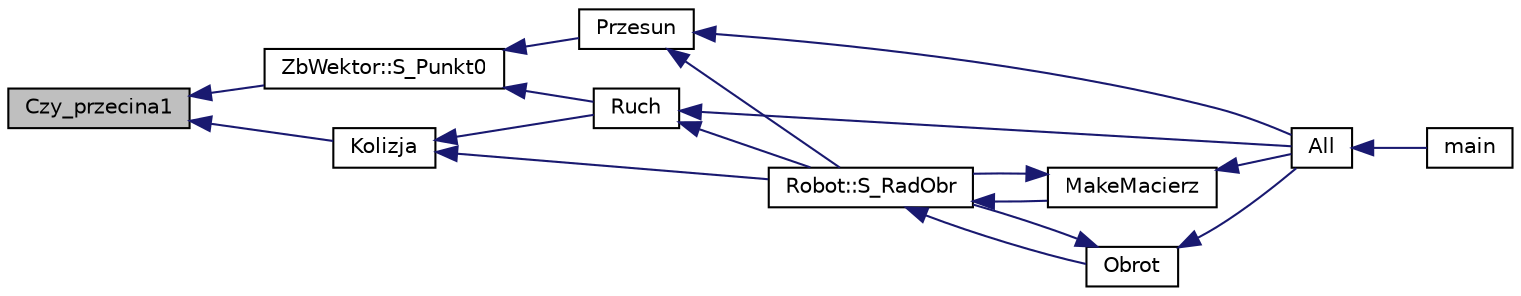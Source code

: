 digraph "Czy_przecina1"
{
  edge [fontname="Helvetica",fontsize="10",labelfontname="Helvetica",labelfontsize="10"];
  node [fontname="Helvetica",fontsize="10",shape=record];
  rankdir="LR";
  Node1 [label="Czy_przecina1",height=0.2,width=0.4,color="black", fillcolor="grey75", style="filled", fontcolor="black"];
  Node1 -> Node2 [dir="back",color="midnightblue",fontsize="10",style="solid",fontname="Helvetica"];
  Node2 [label="ZbWektor::S_Punkt0",height=0.2,width=0.4,color="black", fillcolor="white", style="filled",URL="$class_zb_wektor.html#a7691b8de158d9b87d05795b3144081d1"];
  Node2 -> Node3 [dir="back",color="midnightblue",fontsize="10",style="solid",fontname="Helvetica"];
  Node3 [label="Przesun",height=0.2,width=0.4,color="black", fillcolor="white", style="filled",URL="$_robot_8cpp.html#a9d5dee3be3b1b646da0f0af459e29a98"];
  Node3 -> Node4 [dir="back",color="midnightblue",fontsize="10",style="solid",fontname="Helvetica"];
  Node4 [label="Robot::S_RadObr",height=0.2,width=0.4,color="black", fillcolor="white", style="filled",URL="$class_robot.html#a0462f50beaafab7d478608d05de5837f"];
  Node4 -> Node5 [dir="back",color="midnightblue",fontsize="10",style="solid",fontname="Helvetica"];
  Node5 [label="MakeMacierz",height=0.2,width=0.4,color="black", fillcolor="white", style="filled",URL="$_robot_8cpp.html#a965a5c6a4be1d31ccf86c9ab01bda3fe"];
  Node5 -> Node4 [dir="back",color="midnightblue",fontsize="10",style="solid",fontname="Helvetica"];
  Node5 -> Node6 [dir="back",color="midnightblue",fontsize="10",style="solid",fontname="Helvetica"];
  Node6 [label="All",height=0.2,width=0.4,color="black", fillcolor="white", style="filled",URL="$_all_8cpp.html#a7b0e7672f52ece4489533af8aefe1101"];
  Node6 -> Node7 [dir="back",color="midnightblue",fontsize="10",style="solid",fontname="Helvetica"];
  Node7 [label="main",height=0.2,width=0.4,color="black", fillcolor="white", style="filled",URL="$main_8cpp.html#ae66f6b31b5ad750f1fe042a706a4e3d4"];
  Node4 -> Node8 [dir="back",color="midnightblue",fontsize="10",style="solid",fontname="Helvetica"];
  Node8 [label="Obrot",height=0.2,width=0.4,color="black", fillcolor="white", style="filled",URL="$_robot_8cpp.html#a3ce3fa0e24fef994b421474716964158"];
  Node8 -> Node4 [dir="back",color="midnightblue",fontsize="10",style="solid",fontname="Helvetica"];
  Node8 -> Node6 [dir="back",color="midnightblue",fontsize="10",style="solid",fontname="Helvetica"];
  Node3 -> Node6 [dir="back",color="midnightblue",fontsize="10",style="solid",fontname="Helvetica"];
  Node2 -> Node9 [dir="back",color="midnightblue",fontsize="10",style="solid",fontname="Helvetica"];
  Node9 [label="Ruch",height=0.2,width=0.4,color="black", fillcolor="white", style="filled",URL="$_robot_8cpp.html#ae91af2f6f4d6ca15417d15eb15a216ae"];
  Node9 -> Node4 [dir="back",color="midnightblue",fontsize="10",style="solid",fontname="Helvetica"];
  Node9 -> Node6 [dir="back",color="midnightblue",fontsize="10",style="solid",fontname="Helvetica"];
  Node1 -> Node10 [dir="back",color="midnightblue",fontsize="10",style="solid",fontname="Helvetica"];
  Node10 [label="Kolizja",height=0.2,width=0.4,color="black", fillcolor="white", style="filled",URL="$_robot_8cpp.html#a254a1a1801b7f08c710d4aa602987ffb"];
  Node10 -> Node4 [dir="back",color="midnightblue",fontsize="10",style="solid",fontname="Helvetica"];
  Node10 -> Node9 [dir="back",color="midnightblue",fontsize="10",style="solid",fontname="Helvetica"];
}
